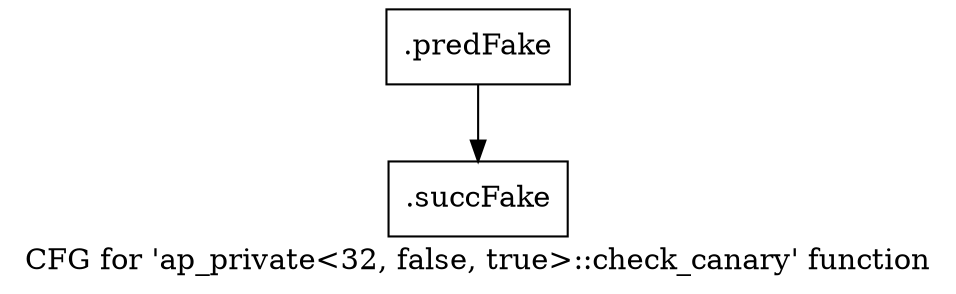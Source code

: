 digraph "CFG for 'ap_private\<32, false, true\>::check_canary' function" {
	label="CFG for 'ap_private\<32, false, true\>::check_canary' function";

	Node0x46c17e0 [shape=record,filename="",linenumber="",label="{.predFake}"];
	Node0x46c17e0 -> Node0x47ca3c0[ callList="" memoryops="" filename="/media/miguel/NewVolume/Linux/Xilinx/Vitis_HLS/2020.2/include/etc/ap_private.h" execusionnum="1032"];
	Node0x47ca3c0 [shape=record,filename="/media/miguel/NewVolume/Linux/Xilinx/Vitis_HLS/2020.2/include/etc/ap_private.h",linenumber="1421",label="{.succFake}"];
}
